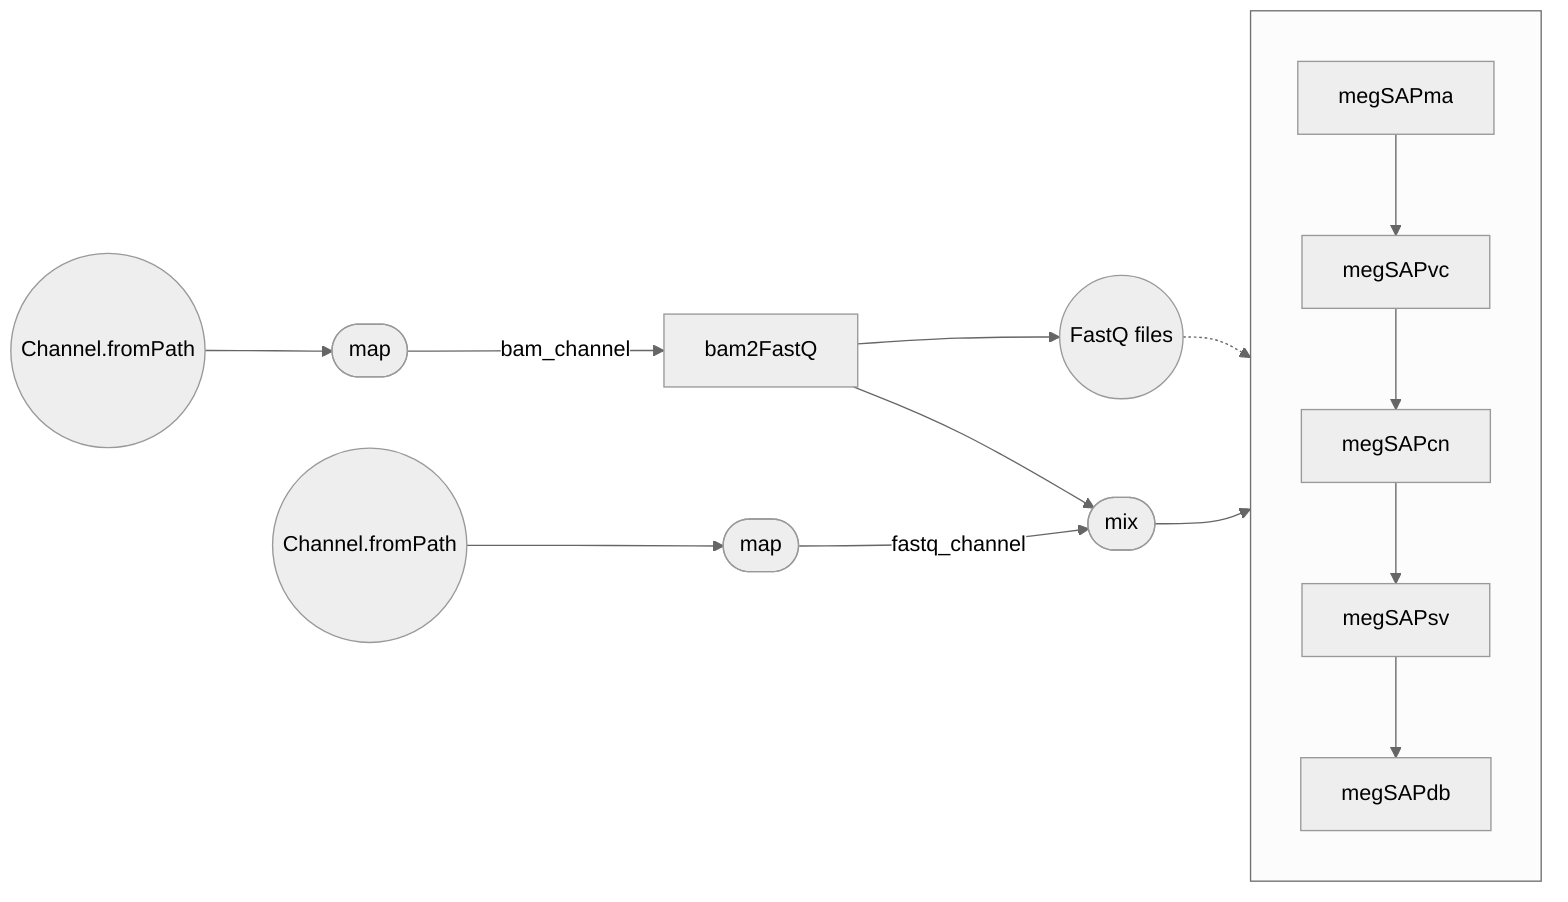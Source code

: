 %%{init: {'theme':'neutral'}}%%
flowchart LR
    p0((Channel.fromPath))
    p1([map])
    p2[bam2FastQ]
    p3((FastQ files))
    p4((Channel.fromPath))
    p5([map])
    p6([mix])
    subgraph megSAP[ ]
    direction TB
    p7[megSAPma]
    p8[megSAPvc]
    p9[megSAPcn]
    p10[megSAPsv]
    p11[megSAPdb]
    end
    p0 --> p1
    p1 -->|bam_channel| p2
    p2 --> p3
    p2 --> p6
    p4 --> p5
    p5 -->|fastq_channel| p6
    p6 --> megSAP
    p7 --> p8
    p8 --> p9
    p9 --> p10
    p10 --> p11
    p3 -.-> megSAP
